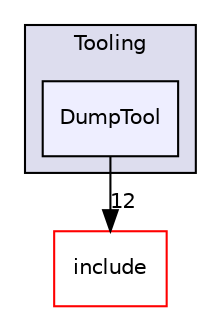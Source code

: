 digraph "lib/Tooling/DumpTool" {
  bgcolor=transparent;
  compound=true
  node [ fontsize="10", fontname="Helvetica"];
  edge [ labelfontsize="10", labelfontname="Helvetica"];
  subgraph clusterdir_c4270fa7a06cd7372c7af2452fb3367e {
    graph [ bgcolor="#ddddee", pencolor="black", label="Tooling" fontname="Helvetica", fontsize="10", URL="dir_c4270fa7a06cd7372c7af2452fb3367e.html"]
  dir_4ca113502b31777988f7aa6f37f6ed7c [shape=box, label="DumpTool", style="filled", fillcolor="#eeeeff", pencolor="black", URL="dir_4ca113502b31777988f7aa6f37f6ed7c.html"];
  }
  dir_d44c64559bbebec7f509842c48db8b23 [shape=box label="include" color="red" URL="dir_d44c64559bbebec7f509842c48db8b23.html"];
  dir_4ca113502b31777988f7aa6f37f6ed7c->dir_d44c64559bbebec7f509842c48db8b23 [headlabel="12", labeldistance=1.5 headhref="dir_000065_000001.html"];
}
